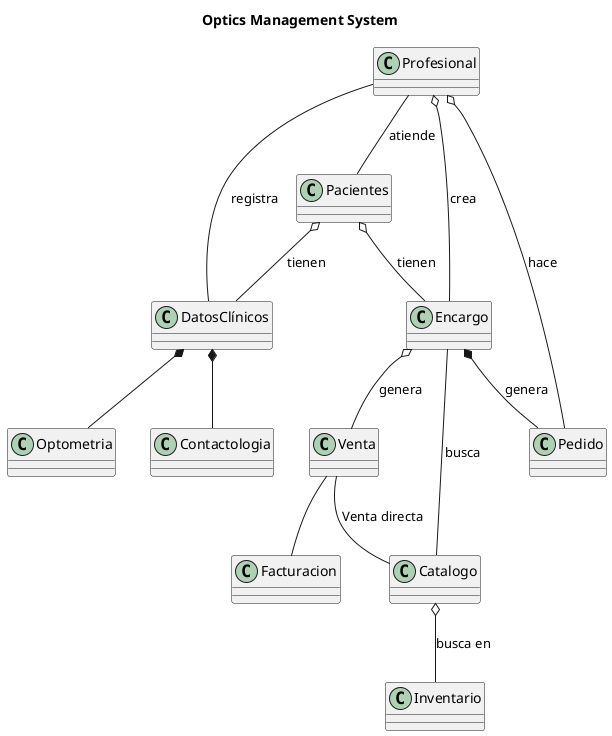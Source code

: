 @startuml
title Optics Management System

class DatosClínicos
class Optometria
class Contactologia
class Pacientes
class Encargo
class Venta
class Catalogo
class Pedido
class Inventario
class Facturacion
class Profesional

Profesional -- DatosClínicos: registra
Pacientes o-- DatosClínicos: tienen
DatosClínicos *-- Optometria
DatosClínicos *-- Contactologia

Pacientes o-- Encargo: tienen
Encargo o-- Venta: genera
Encargo -- Catalogo: busca
Encargo *-- Pedido: genera
Catalogo o-- Inventario: busca en 
Venta -- Facturacion
Profesional -- Pacientes: atiende
Profesional o-- Encargo: crea
Profesional o-- Pedido: hace
Venta -- Catalogo : "Venta directa"

@enduml
